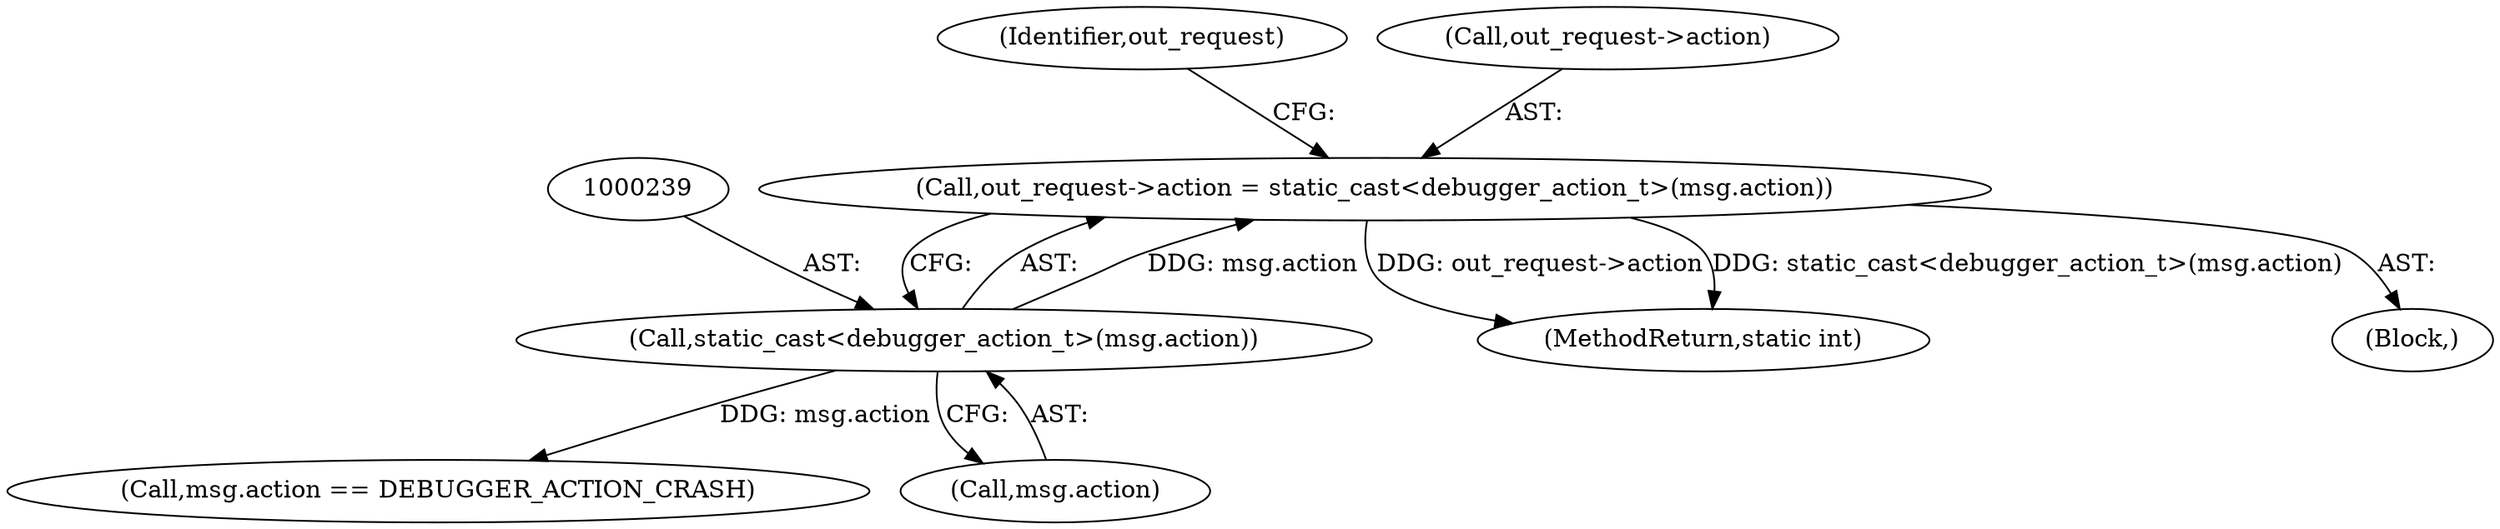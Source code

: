 digraph "0_Android_d7603583f90c2bc6074a4ee2886bd28082d7c65b_0@pointer" {
"1000234" [label="(Call,out_request->action = static_cast<debugger_action_t>(msg.action))"];
"1000238" [label="(Call,static_cast<debugger_action_t>(msg.action))"];
"1000388" [label="(MethodReturn,static int)"];
"1000286" [label="(Call,msg.action == DEBUGGER_ACTION_CRASH)"];
"1000245" [label="(Identifier,out_request)"];
"1000234" [label="(Call,out_request->action = static_cast<debugger_action_t>(msg.action))"];
"1000103" [label="(Block,)"];
"1000240" [label="(Call,msg.action)"];
"1000238" [label="(Call,static_cast<debugger_action_t>(msg.action))"];
"1000235" [label="(Call,out_request->action)"];
"1000234" -> "1000103"  [label="AST: "];
"1000234" -> "1000238"  [label="CFG: "];
"1000235" -> "1000234"  [label="AST: "];
"1000238" -> "1000234"  [label="AST: "];
"1000245" -> "1000234"  [label="CFG: "];
"1000234" -> "1000388"  [label="DDG: out_request->action"];
"1000234" -> "1000388"  [label="DDG: static_cast<debugger_action_t>(msg.action)"];
"1000238" -> "1000234"  [label="DDG: msg.action"];
"1000238" -> "1000240"  [label="CFG: "];
"1000239" -> "1000238"  [label="AST: "];
"1000240" -> "1000238"  [label="AST: "];
"1000238" -> "1000286"  [label="DDG: msg.action"];
}
